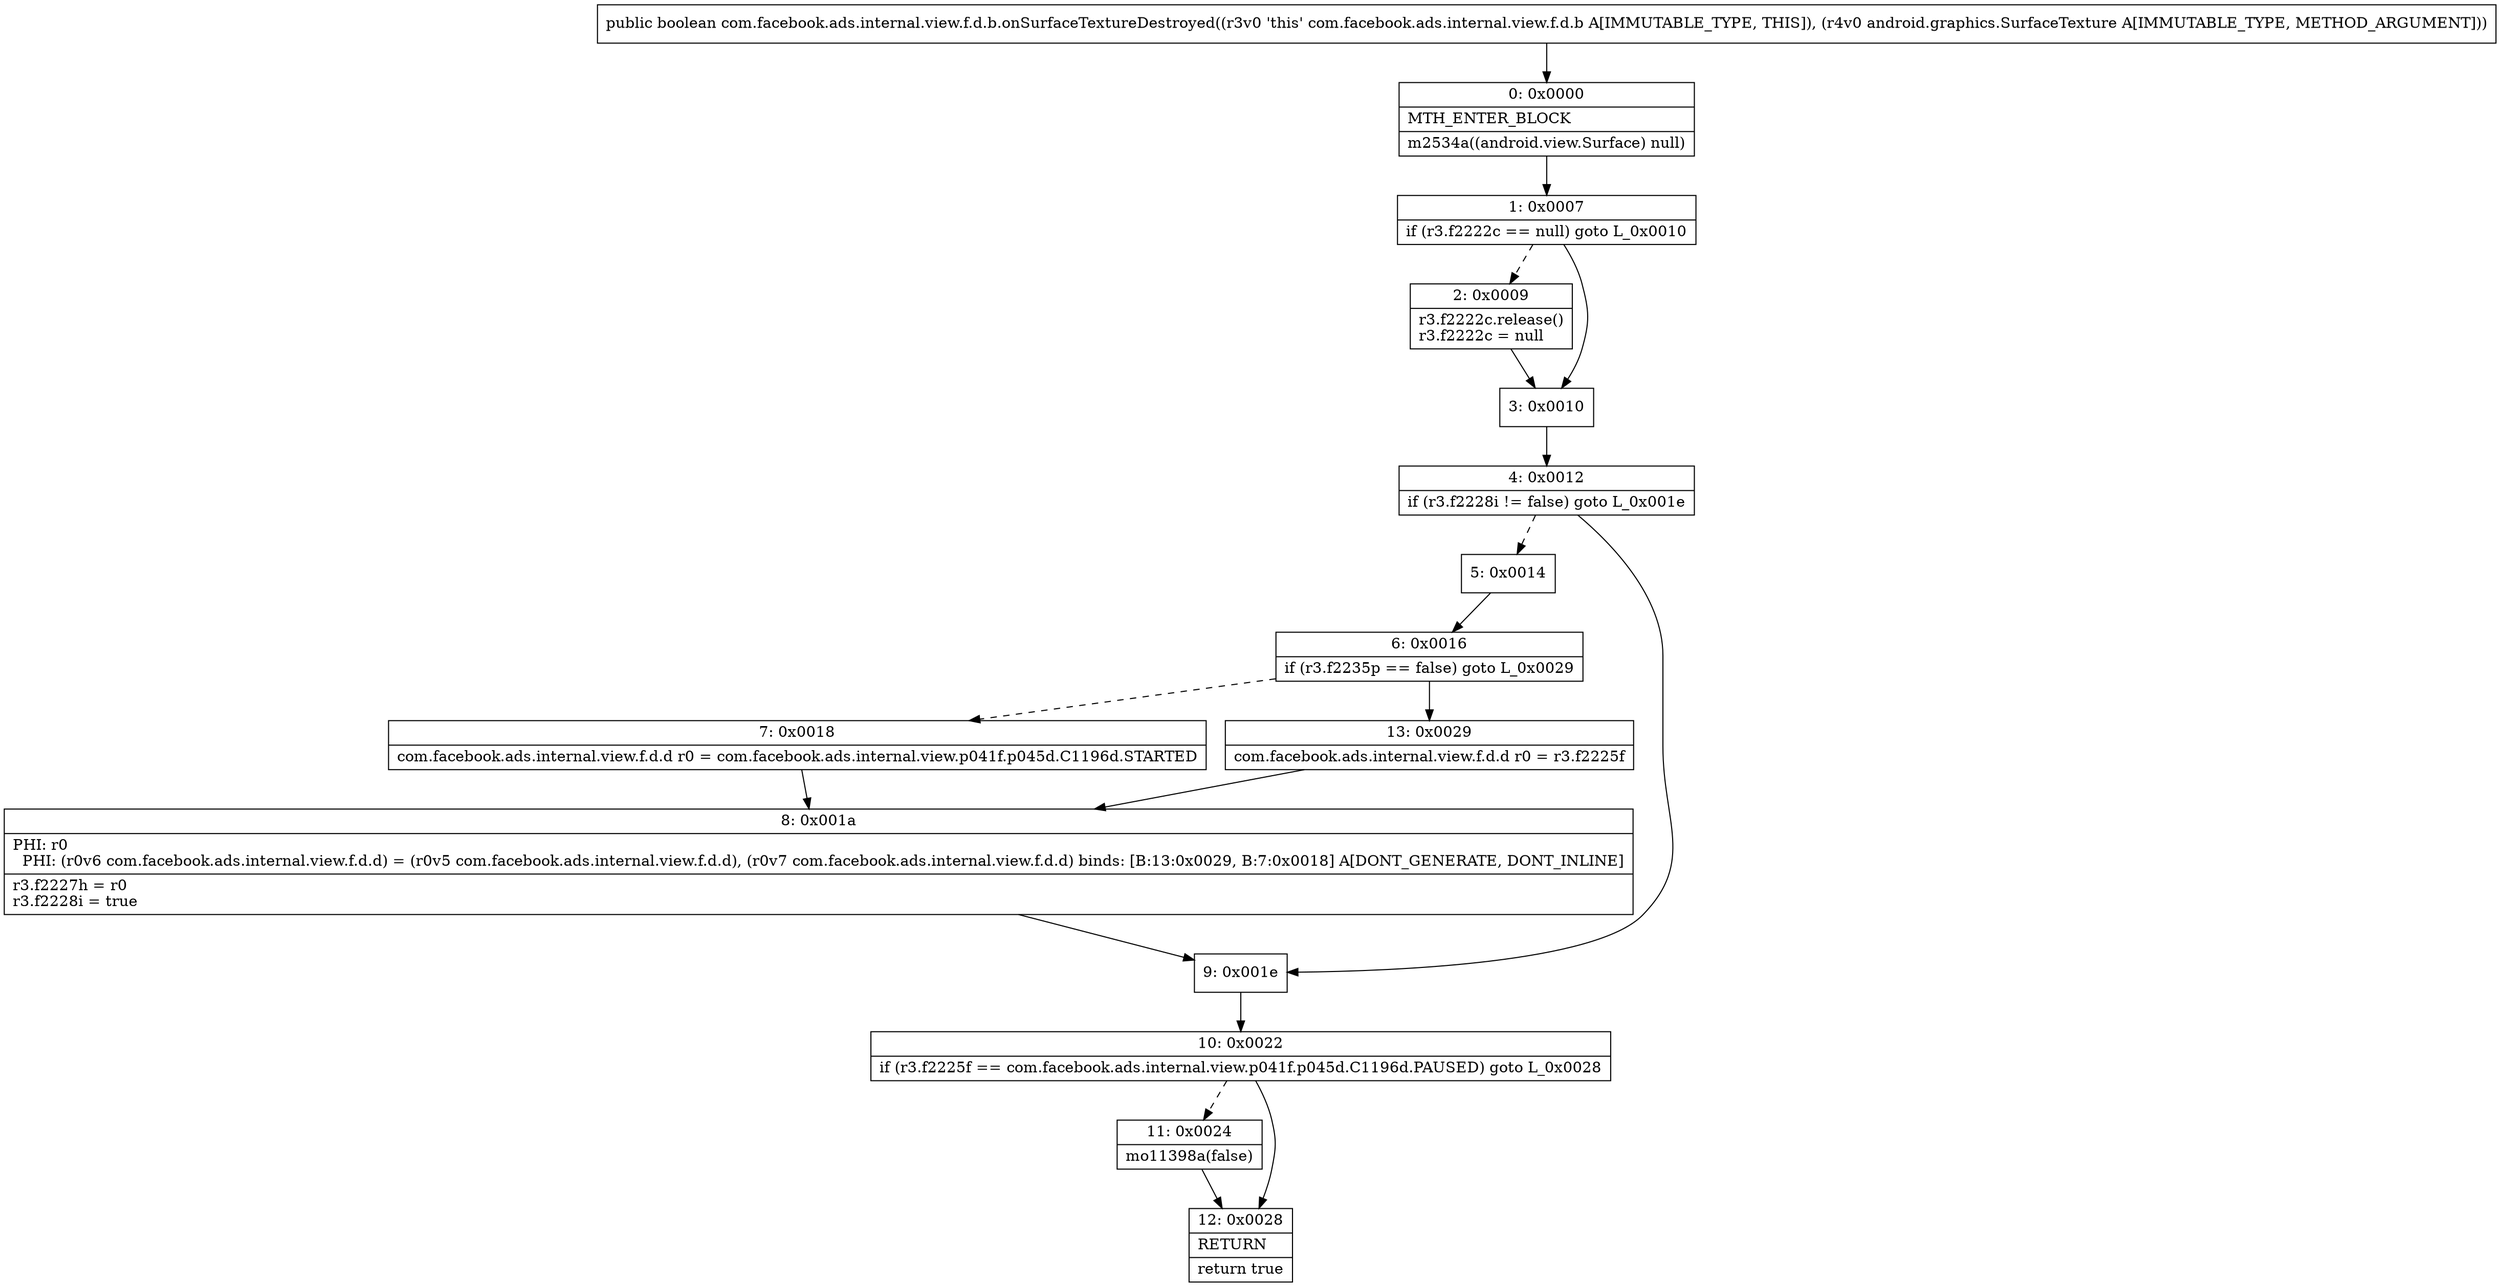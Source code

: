 digraph "CFG forcom.facebook.ads.internal.view.f.d.b.onSurfaceTextureDestroyed(Landroid\/graphics\/SurfaceTexture;)Z" {
Node_0 [shape=record,label="{0\:\ 0x0000|MTH_ENTER_BLOCK\l|m2534a((android.view.Surface) null)\l}"];
Node_1 [shape=record,label="{1\:\ 0x0007|if (r3.f2222c == null) goto L_0x0010\l}"];
Node_2 [shape=record,label="{2\:\ 0x0009|r3.f2222c.release()\lr3.f2222c = null\l}"];
Node_3 [shape=record,label="{3\:\ 0x0010}"];
Node_4 [shape=record,label="{4\:\ 0x0012|if (r3.f2228i != false) goto L_0x001e\l}"];
Node_5 [shape=record,label="{5\:\ 0x0014}"];
Node_6 [shape=record,label="{6\:\ 0x0016|if (r3.f2235p == false) goto L_0x0029\l}"];
Node_7 [shape=record,label="{7\:\ 0x0018|com.facebook.ads.internal.view.f.d.d r0 = com.facebook.ads.internal.view.p041f.p045d.C1196d.STARTED\l}"];
Node_8 [shape=record,label="{8\:\ 0x001a|PHI: r0 \l  PHI: (r0v6 com.facebook.ads.internal.view.f.d.d) = (r0v5 com.facebook.ads.internal.view.f.d.d), (r0v7 com.facebook.ads.internal.view.f.d.d) binds: [B:13:0x0029, B:7:0x0018] A[DONT_GENERATE, DONT_INLINE]\l|r3.f2227h = r0\lr3.f2228i = true\l}"];
Node_9 [shape=record,label="{9\:\ 0x001e}"];
Node_10 [shape=record,label="{10\:\ 0x0022|if (r3.f2225f == com.facebook.ads.internal.view.p041f.p045d.C1196d.PAUSED) goto L_0x0028\l}"];
Node_11 [shape=record,label="{11\:\ 0x0024|mo11398a(false)\l}"];
Node_12 [shape=record,label="{12\:\ 0x0028|RETURN\l|return true\l}"];
Node_13 [shape=record,label="{13\:\ 0x0029|com.facebook.ads.internal.view.f.d.d r0 = r3.f2225f\l}"];
MethodNode[shape=record,label="{public boolean com.facebook.ads.internal.view.f.d.b.onSurfaceTextureDestroyed((r3v0 'this' com.facebook.ads.internal.view.f.d.b A[IMMUTABLE_TYPE, THIS]), (r4v0 android.graphics.SurfaceTexture A[IMMUTABLE_TYPE, METHOD_ARGUMENT])) }"];
MethodNode -> Node_0;
Node_0 -> Node_1;
Node_1 -> Node_2[style=dashed];
Node_1 -> Node_3;
Node_2 -> Node_3;
Node_3 -> Node_4;
Node_4 -> Node_5[style=dashed];
Node_4 -> Node_9;
Node_5 -> Node_6;
Node_6 -> Node_7[style=dashed];
Node_6 -> Node_13;
Node_7 -> Node_8;
Node_8 -> Node_9;
Node_9 -> Node_10;
Node_10 -> Node_11[style=dashed];
Node_10 -> Node_12;
Node_11 -> Node_12;
Node_13 -> Node_8;
}

